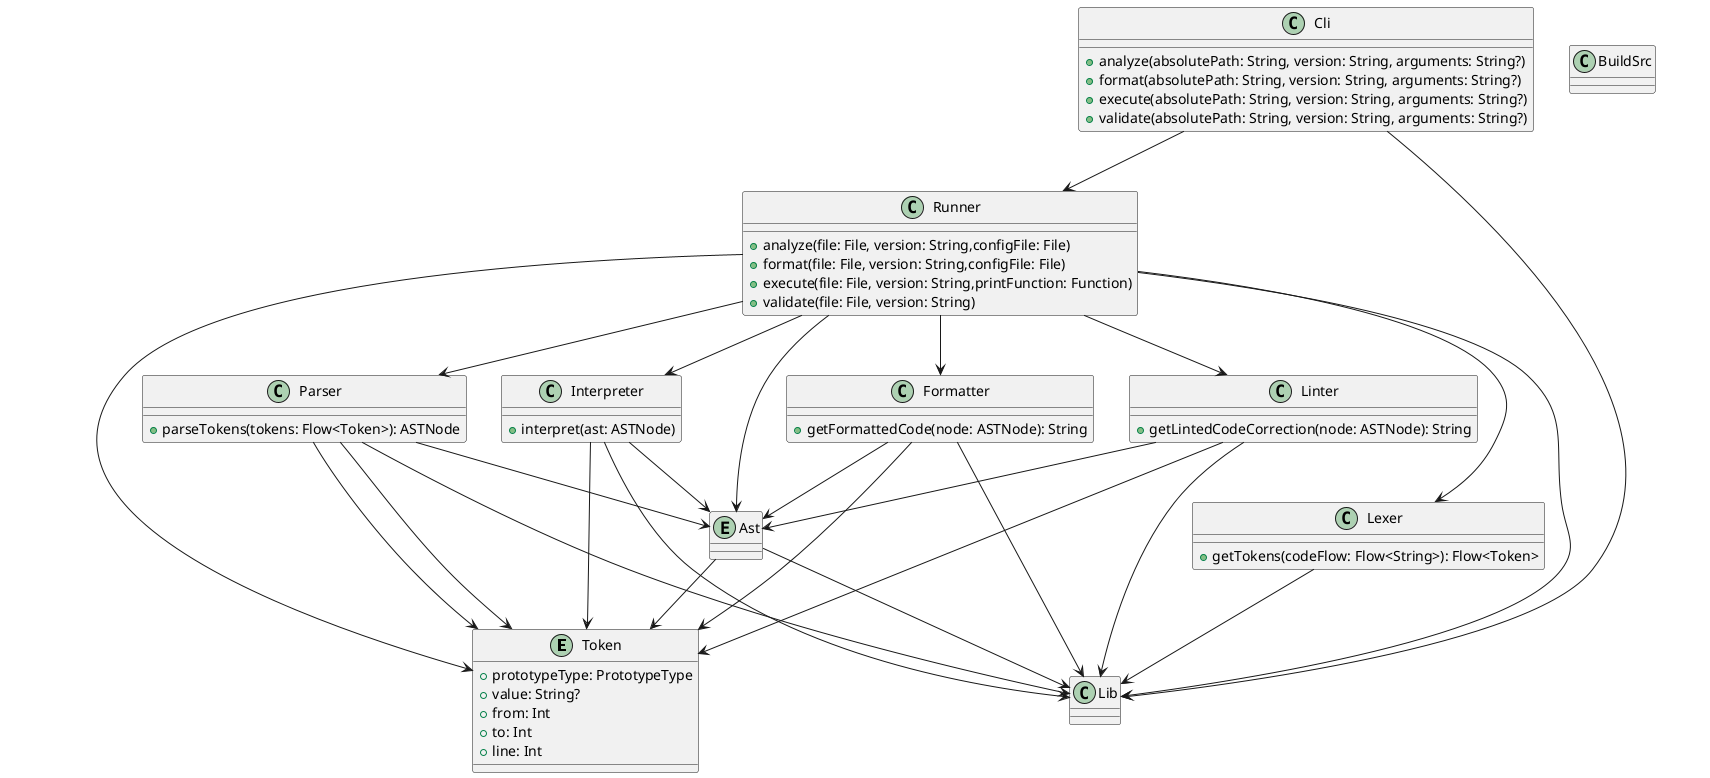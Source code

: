 @startuml
entity Token {
    + prototypeType: PrototypeType
    + value: String?
    + from: Int
    + to: Int
    + line: Int
}
entity Ast {}

Ast --> Lib
Ast --> Token

class Parser {
    + parseTokens(tokens: Flow<Token>): ASTNode
}

Parser --> Lib
Parser --> Ast
Parser --> Token

class Lexer {
    + getTokens(codeFlow: Flow<String>): Flow<Token>
}

Lexer --> Lib
Parser --> Token

class Interpreter {
    + interpret(ast: ASTNode)
}

Interpreter --> Lib
Interpreter --> Ast
Interpreter --> Token

class Formatter {
    + getFormattedCode(node: ASTNode): String
}

Formatter --> Lib
Formatter --> Ast
Formatter --> Token

class Runner {
    + analyze(file: File, version: String,configFile: File)
    + format(file: File, version: String,configFile: File)
    + execute(file: File, version: String,printFunction: Function)
    + validate(file: File, version: String)
}

Runner --> Lib
Runner --> Ast
Runner --> Token
Runner --> Parser
Runner --> Lexer
Runner --> Interpreter
Runner --> Formatter
Runner --> Linter

class Cli {
    + analyze(absolutePath: String, version: String, arguments: String?)
    + format(absolutePath: String, version: String, arguments: String?)
    + execute(absolutePath: String, version: String, arguments: String?)
    + validate(absolutePath: String, version: String, arguments: String?)
}

Cli --> Runner
Cli --> Lib

class BuildSrc {
}

class Linter {
    +  getLintedCodeCorrection(node: ASTNode): String
}

Linter --> Lib
Linter --> Ast
Linter --> Token



@enduml
